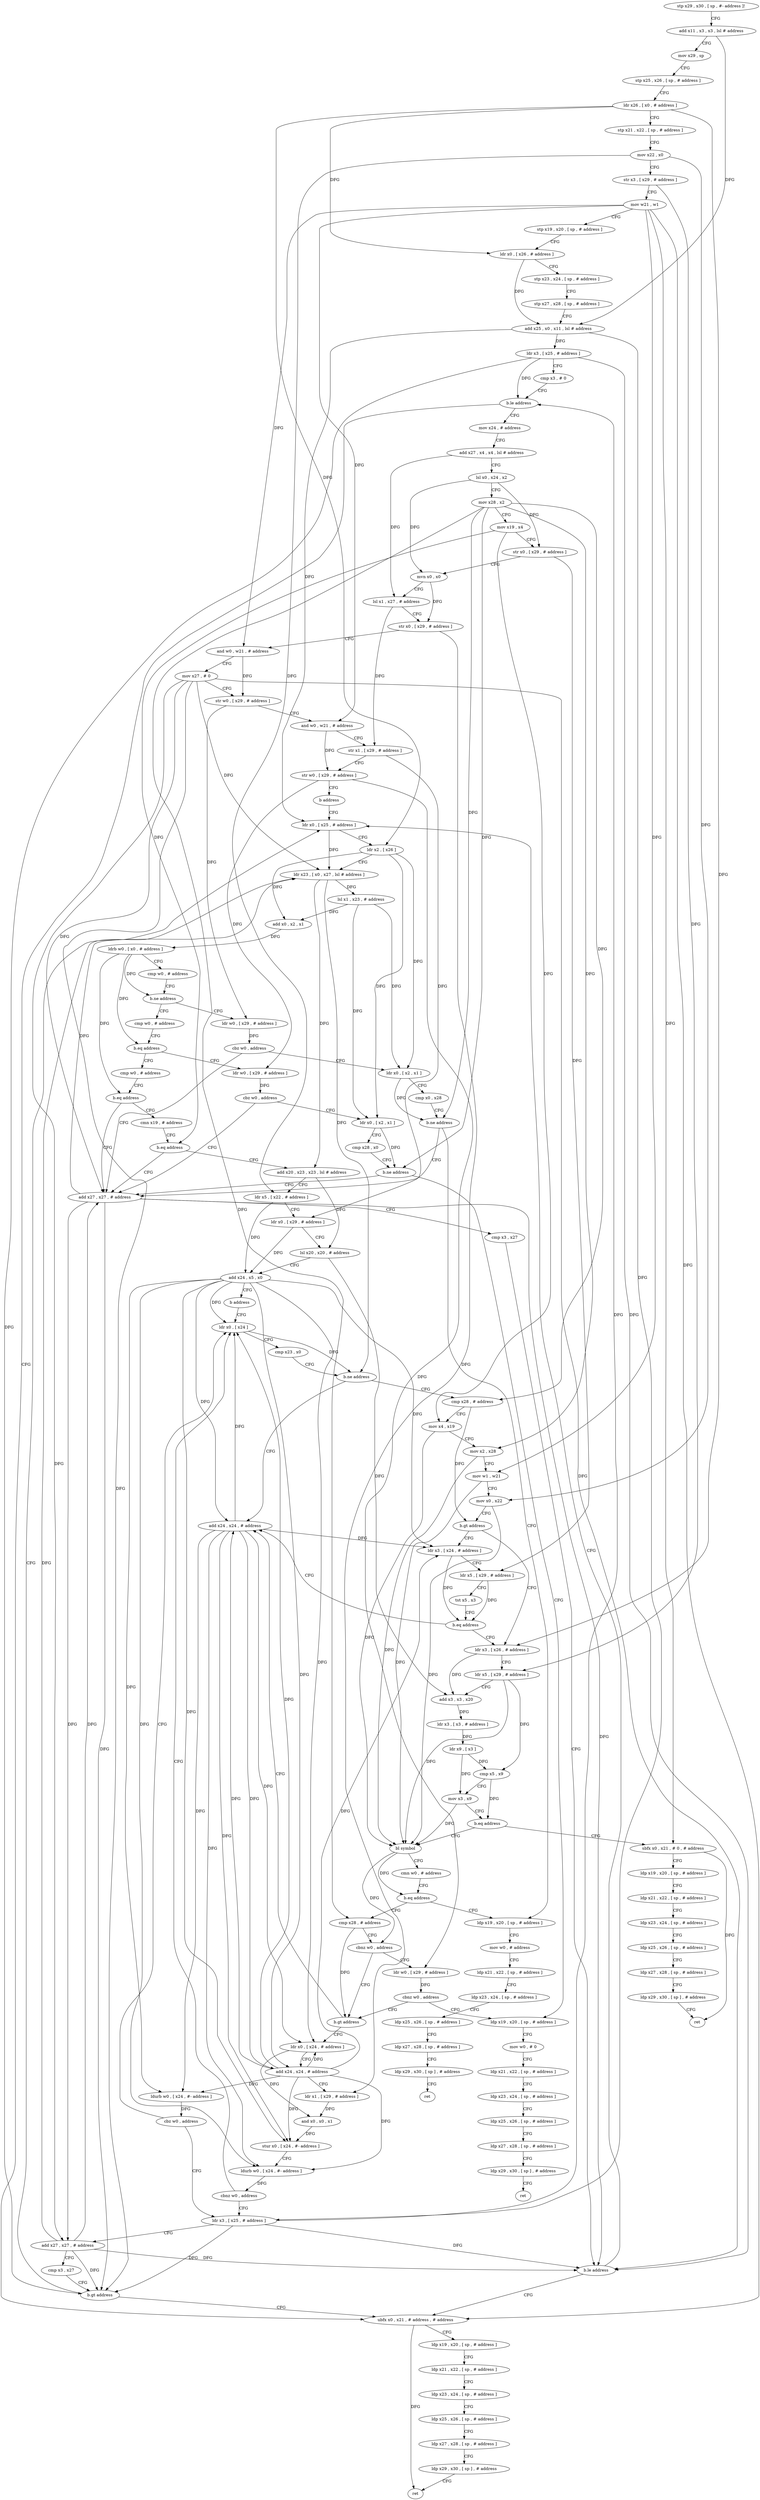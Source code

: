 digraph "func" {
"4318712" [label = "stp x29 , x30 , [ sp , #- address ]!" ]
"4318716" [label = "add x11 , x3 , x3 , lsl # address" ]
"4318720" [label = "mov x29 , sp" ]
"4318724" [label = "stp x25 , x26 , [ sp , # address ]" ]
"4318728" [label = "ldr x26 , [ x0 , # address ]" ]
"4318732" [label = "stp x21 , x22 , [ sp , # address ]" ]
"4318736" [label = "mov x22 , x0" ]
"4318740" [label = "str x3 , [ x29 , # address ]" ]
"4318744" [label = "mov w21 , w1" ]
"4318748" [label = "stp x19 , x20 , [ sp , # address ]" ]
"4318752" [label = "ldr x0 , [ x26 , # address ]" ]
"4318756" [label = "stp x23 , x24 , [ sp , # address ]" ]
"4318760" [label = "stp x27 , x28 , [ sp , # address ]" ]
"4318764" [label = "add x25 , x0 , x11 , lsl # address" ]
"4318768" [label = "ldr x3 , [ x25 , # address ]" ]
"4318772" [label = "cmp x3 , # 0" ]
"4318776" [label = "b.le address" ]
"4319164" [label = "ubfx x0 , x21 , # address , # address" ]
"4318780" [label = "mov x24 , # address" ]
"4319168" [label = "ldp x19 , x20 , [ sp , # address ]" ]
"4319172" [label = "ldp x21 , x22 , [ sp , # address ]" ]
"4319176" [label = "ldp x23 , x24 , [ sp , # address ]" ]
"4319180" [label = "ldp x25 , x26 , [ sp , # address ]" ]
"4319184" [label = "ldp x27 , x28 , [ sp , # address ]" ]
"4319188" [label = "ldp x29 , x30 , [ sp ] , # address" ]
"4319192" [label = "ret" ]
"4318784" [label = "add x27 , x4 , x4 , lsl # address" ]
"4318788" [label = "lsl x0 , x24 , x2" ]
"4318792" [label = "mov x28 , x2" ]
"4318796" [label = "mov x19 , x4" ]
"4318800" [label = "str x0 , [ x29 , # address ]" ]
"4318804" [label = "mvn x0 , x0" ]
"4318808" [label = "lsl x1 , x27 , # address" ]
"4318812" [label = "str x0 , [ x29 , # address ]" ]
"4318816" [label = "and w0 , w21 , # address" ]
"4318820" [label = "mov x27 , # 0" ]
"4318824" [label = "str w0 , [ x29 , # address ]" ]
"4318828" [label = "and w0 , w21 , # address" ]
"4318832" [label = "str x1 , [ x29 , # address ]" ]
"4318836" [label = "str w0 , [ x29 , # address ]" ]
"4318840" [label = "b address" ]
"4318876" [label = "ldr x0 , [ x25 , # address ]" ]
"4318880" [label = "ldr x2 , [ x26 ]" ]
"4318884" [label = "ldr x23 , [ x0 , x27 , lsl # address ]" ]
"4318888" [label = "lsl x1 , x23 , # address" ]
"4318892" [label = "add x0 , x2 , x1" ]
"4318896" [label = "ldrb w0 , [ x0 , # address ]" ]
"4318900" [label = "cmp w0 , # address" ]
"4318904" [label = "b.ne address" ]
"4318848" [label = "cmp w0 , # address" ]
"4318908" [label = "ldr w0 , [ x29 , # address ]" ]
"4318852" [label = "b.eq address" ]
"4319200" [label = "ldr w0 , [ x29 , # address ]" ]
"4318856" [label = "cmp w0 , # address" ]
"4318912" [label = "cbz w0 , address" ]
"4318864" [label = "add x27 , x27 , # address" ]
"4318916" [label = "ldr x0 , [ x2 , x1 ]" ]
"4319204" [label = "cbz w0 , address" ]
"4319208" [label = "ldr x0 , [ x2 , x1 ]" ]
"4318860" [label = "b.eq address" ]
"4318960" [label = "cmn x19 , # address" ]
"4318868" [label = "cmp x3 , x27" ]
"4318872" [label = "b.le address" ]
"4318920" [label = "cmp x0 , x28" ]
"4318924" [label = "b.ne address" ]
"4318928" [label = "ldp x19 , x20 , [ sp , # address ]" ]
"4319212" [label = "cmp x28 , x0" ]
"4319216" [label = "b.ne address" ]
"4319220" [label = "ldp x19 , x20 , [ sp , # address ]" ]
"4318964" [label = "b.eq address" ]
"4318968" [label = "add x20 , x23 , x23 , lsl # address" ]
"4318932" [label = "mov w0 , # address" ]
"4318936" [label = "ldp x21 , x22 , [ sp , # address ]" ]
"4318940" [label = "ldp x23 , x24 , [ sp , # address ]" ]
"4318944" [label = "ldp x25 , x26 , [ sp , # address ]" ]
"4318948" [label = "ldp x27 , x28 , [ sp , # address ]" ]
"4318952" [label = "ldp x29 , x30 , [ sp ] , # address" ]
"4318956" [label = "ret" ]
"4319224" [label = "mov w0 , # 0" ]
"4319228" [label = "ldp x21 , x22 , [ sp , # address ]" ]
"4319232" [label = "ldp x23 , x24 , [ sp , # address ]" ]
"4319236" [label = "ldp x25 , x26 , [ sp , # address ]" ]
"4319240" [label = "ldp x27 , x28 , [ sp , # address ]" ]
"4319244" [label = "ldp x29 , x30 , [ sp ] , # address" ]
"4319248" [label = "ret" ]
"4318972" [label = "ldr x5 , [ x22 , # address ]" ]
"4318976" [label = "ldr x0 , [ x29 , # address ]" ]
"4318980" [label = "lsl x20 , x20 , # address" ]
"4318984" [label = "add x24 , x5 , x0" ]
"4318988" [label = "b address" ]
"4319004" [label = "ldr x0 , [ x24 ]" ]
"4319008" [label = "cmp x23 , x0" ]
"4319012" [label = "b.ne address" ]
"4318992" [label = "add x24 , x24 , # address" ]
"4319016" [label = "cmp x28 , # address" ]
"4318996" [label = "ldurb w0 , [ x24 , #- address ]" ]
"4319000" [label = "cbz w0 , address" ]
"4319148" [label = "ldr x3 , [ x25 , # address ]" ]
"4319020" [label = "mov x4 , x19" ]
"4319024" [label = "mov x2 , x28" ]
"4319028" [label = "mov w1 , w21" ]
"4319032" [label = "mov x0 , x22" ]
"4319036" [label = "b.gt address" ]
"4319056" [label = "ldr x3 , [ x26 , # address ]" ]
"4319040" [label = "ldr x3 , [ x24 , # address ]" ]
"4319152" [label = "add x27 , x27 , # address" ]
"4319156" [label = "cmp x3 , x27" ]
"4319160" [label = "b.gt address" ]
"4319060" [label = "ldr x5 , [ x29 , # address ]" ]
"4319064" [label = "add x3 , x3 , x20" ]
"4319068" [label = "ldr x3 , [ x3 , # address ]" ]
"4319072" [label = "ldr x9 , [ x3 ]" ]
"4319076" [label = "cmp x5 , x9" ]
"4319080" [label = "mov x3 , x9" ]
"4319084" [label = "b.eq address" ]
"4319252" [label = "sbfx x0 , x21 , # 0 , # address" ]
"4319088" [label = "bl symbol" ]
"4319044" [label = "ldr x5 , [ x29 , # address ]" ]
"4319048" [label = "tst x5 , x3" ]
"4319052" [label = "b.eq address" ]
"4319256" [label = "ldp x19 , x20 , [ sp , # address ]" ]
"4319260" [label = "ldp x21 , x22 , [ sp , # address ]" ]
"4319264" [label = "ldp x23 , x24 , [ sp , # address ]" ]
"4319268" [label = "ldp x25 , x26 , [ sp , # address ]" ]
"4319272" [label = "ldp x27 , x28 , [ sp , # address ]" ]
"4319276" [label = "ldp x29 , x30 , [ sp ] , # address" ]
"4319280" [label = "ret" ]
"4319092" [label = "cmn w0 , # address" ]
"4319096" [label = "b.eq address" ]
"4319100" [label = "cmp x28 , # address" ]
"4319104" [label = "cbnz w0 , address" ]
"4319116" [label = "b.gt address" ]
"4319108" [label = "ldr w0 , [ x29 , # address ]" ]
"4319120" [label = "ldr x0 , [ x24 , # address ]" ]
"4319112" [label = "cbnz w0 , address" ]
"4319124" [label = "add x24 , x24 , # address" ]
"4319128" [label = "ldr x1 , [ x29 , # address ]" ]
"4319132" [label = "and x0 , x0 , x1" ]
"4319136" [label = "stur x0 , [ x24 , #- address ]" ]
"4319140" [label = "ldurb w0 , [ x24 , #- address ]" ]
"4319144" [label = "cbnz w0 , address" ]
"4318712" -> "4318716" [ label = "CFG" ]
"4318716" -> "4318720" [ label = "CFG" ]
"4318716" -> "4318764" [ label = "DFG" ]
"4318720" -> "4318724" [ label = "CFG" ]
"4318724" -> "4318728" [ label = "CFG" ]
"4318728" -> "4318732" [ label = "CFG" ]
"4318728" -> "4318752" [ label = "DFG" ]
"4318728" -> "4318880" [ label = "DFG" ]
"4318728" -> "4319056" [ label = "DFG" ]
"4318732" -> "4318736" [ label = "CFG" ]
"4318736" -> "4318740" [ label = "CFG" ]
"4318736" -> "4318972" [ label = "DFG" ]
"4318736" -> "4319032" [ label = "DFG" ]
"4318740" -> "4318744" [ label = "CFG" ]
"4318740" -> "4319060" [ label = "DFG" ]
"4318744" -> "4318748" [ label = "CFG" ]
"4318744" -> "4319164" [ label = "DFG" ]
"4318744" -> "4318816" [ label = "DFG" ]
"4318744" -> "4318828" [ label = "DFG" ]
"4318744" -> "4319028" [ label = "DFG" ]
"4318744" -> "4319252" [ label = "DFG" ]
"4318748" -> "4318752" [ label = "CFG" ]
"4318752" -> "4318756" [ label = "CFG" ]
"4318752" -> "4318764" [ label = "DFG" ]
"4318756" -> "4318760" [ label = "CFG" ]
"4318760" -> "4318764" [ label = "CFG" ]
"4318764" -> "4318768" [ label = "DFG" ]
"4318764" -> "4318876" [ label = "DFG" ]
"4318764" -> "4319148" [ label = "DFG" ]
"4318768" -> "4318772" [ label = "CFG" ]
"4318768" -> "4318776" [ label = "DFG" ]
"4318768" -> "4318872" [ label = "DFG" ]
"4318768" -> "4319160" [ label = "DFG" ]
"4318772" -> "4318776" [ label = "CFG" ]
"4318776" -> "4319164" [ label = "CFG" ]
"4318776" -> "4318780" [ label = "CFG" ]
"4319164" -> "4319168" [ label = "CFG" ]
"4319164" -> "4319192" [ label = "DFG" ]
"4318780" -> "4318784" [ label = "CFG" ]
"4319168" -> "4319172" [ label = "CFG" ]
"4319172" -> "4319176" [ label = "CFG" ]
"4319176" -> "4319180" [ label = "CFG" ]
"4319180" -> "4319184" [ label = "CFG" ]
"4319184" -> "4319188" [ label = "CFG" ]
"4319188" -> "4319192" [ label = "CFG" ]
"4318784" -> "4318788" [ label = "CFG" ]
"4318784" -> "4318808" [ label = "DFG" ]
"4318788" -> "4318792" [ label = "CFG" ]
"4318788" -> "4318800" [ label = "DFG" ]
"4318788" -> "4318804" [ label = "DFG" ]
"4318792" -> "4318796" [ label = "CFG" ]
"4318792" -> "4318924" [ label = "DFG" ]
"4318792" -> "4319216" [ label = "DFG" ]
"4318792" -> "4319016" [ label = "DFG" ]
"4318792" -> "4319024" [ label = "DFG" ]
"4318792" -> "4319100" [ label = "DFG" ]
"4318796" -> "4318800" [ label = "CFG" ]
"4318796" -> "4318964" [ label = "DFG" ]
"4318796" -> "4319020" [ label = "DFG" ]
"4318800" -> "4318804" [ label = "CFG" ]
"4318800" -> "4319044" [ label = "DFG" ]
"4318804" -> "4318808" [ label = "CFG" ]
"4318804" -> "4318812" [ label = "DFG" ]
"4318808" -> "4318812" [ label = "CFG" ]
"4318808" -> "4318832" [ label = "DFG" ]
"4318812" -> "4318816" [ label = "CFG" ]
"4318812" -> "4319128" [ label = "DFG" ]
"4318816" -> "4318820" [ label = "CFG" ]
"4318816" -> "4318824" [ label = "DFG" ]
"4318820" -> "4318824" [ label = "CFG" ]
"4318820" -> "4318884" [ label = "DFG" ]
"4318820" -> "4318864" [ label = "DFG" ]
"4318820" -> "4318872" [ label = "DFG" ]
"4318820" -> "4319152" [ label = "DFG" ]
"4318820" -> "4319160" [ label = "DFG" ]
"4318824" -> "4318828" [ label = "CFG" ]
"4318824" -> "4318908" [ label = "DFG" ]
"4318828" -> "4318832" [ label = "CFG" ]
"4318828" -> "4318836" [ label = "DFG" ]
"4318832" -> "4318836" [ label = "CFG" ]
"4318832" -> "4318976" [ label = "DFG" ]
"4318836" -> "4318840" [ label = "CFG" ]
"4318836" -> "4319200" [ label = "DFG" ]
"4318836" -> "4319108" [ label = "DFG" ]
"4318840" -> "4318876" [ label = "CFG" ]
"4318876" -> "4318880" [ label = "CFG" ]
"4318876" -> "4318884" [ label = "DFG" ]
"4318880" -> "4318884" [ label = "CFG" ]
"4318880" -> "4318892" [ label = "DFG" ]
"4318880" -> "4318916" [ label = "DFG" ]
"4318880" -> "4319208" [ label = "DFG" ]
"4318884" -> "4318888" [ label = "DFG" ]
"4318884" -> "4318968" [ label = "DFG" ]
"4318884" -> "4319012" [ label = "DFG" ]
"4318888" -> "4318892" [ label = "DFG" ]
"4318888" -> "4318916" [ label = "DFG" ]
"4318888" -> "4319208" [ label = "DFG" ]
"4318892" -> "4318896" [ label = "DFG" ]
"4318896" -> "4318900" [ label = "CFG" ]
"4318896" -> "4318904" [ label = "DFG" ]
"4318896" -> "4318852" [ label = "DFG" ]
"4318896" -> "4318860" [ label = "DFG" ]
"4318900" -> "4318904" [ label = "CFG" ]
"4318904" -> "4318848" [ label = "CFG" ]
"4318904" -> "4318908" [ label = "CFG" ]
"4318848" -> "4318852" [ label = "CFG" ]
"4318908" -> "4318912" [ label = "DFG" ]
"4318852" -> "4319200" [ label = "CFG" ]
"4318852" -> "4318856" [ label = "CFG" ]
"4319200" -> "4319204" [ label = "DFG" ]
"4318856" -> "4318860" [ label = "CFG" ]
"4318912" -> "4318864" [ label = "CFG" ]
"4318912" -> "4318916" [ label = "CFG" ]
"4318864" -> "4318868" [ label = "CFG" ]
"4318864" -> "4318884" [ label = "DFG" ]
"4318864" -> "4318872" [ label = "DFG" ]
"4318864" -> "4319152" [ label = "DFG" ]
"4318864" -> "4319160" [ label = "DFG" ]
"4318916" -> "4318920" [ label = "CFG" ]
"4318916" -> "4318924" [ label = "DFG" ]
"4319204" -> "4318864" [ label = "CFG" ]
"4319204" -> "4319208" [ label = "CFG" ]
"4319208" -> "4319212" [ label = "CFG" ]
"4319208" -> "4319216" [ label = "DFG" ]
"4318860" -> "4318960" [ label = "CFG" ]
"4318860" -> "4318864" [ label = "CFG" ]
"4318960" -> "4318964" [ label = "CFG" ]
"4318868" -> "4318872" [ label = "CFG" ]
"4318872" -> "4319164" [ label = "CFG" ]
"4318872" -> "4318876" [ label = "CFG" ]
"4318920" -> "4318924" [ label = "CFG" ]
"4318924" -> "4318864" [ label = "CFG" ]
"4318924" -> "4318928" [ label = "CFG" ]
"4318928" -> "4318932" [ label = "CFG" ]
"4319212" -> "4319216" [ label = "CFG" ]
"4319216" -> "4318864" [ label = "CFG" ]
"4319216" -> "4319220" [ label = "CFG" ]
"4319220" -> "4319224" [ label = "CFG" ]
"4318964" -> "4318864" [ label = "CFG" ]
"4318964" -> "4318968" [ label = "CFG" ]
"4318968" -> "4318972" [ label = "CFG" ]
"4318968" -> "4318980" [ label = "DFG" ]
"4318932" -> "4318936" [ label = "CFG" ]
"4318936" -> "4318940" [ label = "CFG" ]
"4318940" -> "4318944" [ label = "CFG" ]
"4318944" -> "4318948" [ label = "CFG" ]
"4318948" -> "4318952" [ label = "CFG" ]
"4318952" -> "4318956" [ label = "CFG" ]
"4319224" -> "4319228" [ label = "CFG" ]
"4319228" -> "4319232" [ label = "CFG" ]
"4319232" -> "4319236" [ label = "CFG" ]
"4319236" -> "4319240" [ label = "CFG" ]
"4319240" -> "4319244" [ label = "CFG" ]
"4319244" -> "4319248" [ label = "CFG" ]
"4318972" -> "4318976" [ label = "CFG" ]
"4318972" -> "4318984" [ label = "DFG" ]
"4318976" -> "4318980" [ label = "CFG" ]
"4318976" -> "4318984" [ label = "DFG" ]
"4318980" -> "4318984" [ label = "CFG" ]
"4318980" -> "4319064" [ label = "DFG" ]
"4318984" -> "4318988" [ label = "CFG" ]
"4318984" -> "4319004" [ label = "DFG" ]
"4318984" -> "4318992" [ label = "DFG" ]
"4318984" -> "4318996" [ label = "DFG" ]
"4318984" -> "4319040" [ label = "DFG" ]
"4318984" -> "4319120" [ label = "DFG" ]
"4318984" -> "4319124" [ label = "DFG" ]
"4318984" -> "4319136" [ label = "DFG" ]
"4318984" -> "4319140" [ label = "DFG" ]
"4318988" -> "4319004" [ label = "CFG" ]
"4319004" -> "4319008" [ label = "CFG" ]
"4319004" -> "4319012" [ label = "DFG" ]
"4319008" -> "4319012" [ label = "CFG" ]
"4319012" -> "4318992" [ label = "CFG" ]
"4319012" -> "4319016" [ label = "CFG" ]
"4318992" -> "4318996" [ label = "DFG" ]
"4318992" -> "4319004" [ label = "DFG" ]
"4318992" -> "4319040" [ label = "DFG" ]
"4318992" -> "4319120" [ label = "DFG" ]
"4318992" -> "4319124" [ label = "DFG" ]
"4318992" -> "4319136" [ label = "DFG" ]
"4318992" -> "4319140" [ label = "DFG" ]
"4319016" -> "4319020" [ label = "CFG" ]
"4319016" -> "4319036" [ label = "DFG" ]
"4318996" -> "4319000" [ label = "DFG" ]
"4319000" -> "4319148" [ label = "CFG" ]
"4319000" -> "4319004" [ label = "CFG" ]
"4319148" -> "4319152" [ label = "CFG" ]
"4319148" -> "4318776" [ label = "DFG" ]
"4319148" -> "4318872" [ label = "DFG" ]
"4319148" -> "4319160" [ label = "DFG" ]
"4319020" -> "4319024" [ label = "CFG" ]
"4319020" -> "4319088" [ label = "DFG" ]
"4319024" -> "4319028" [ label = "CFG" ]
"4319024" -> "4319088" [ label = "DFG" ]
"4319028" -> "4319032" [ label = "CFG" ]
"4319028" -> "4319088" [ label = "DFG" ]
"4319032" -> "4319036" [ label = "CFG" ]
"4319032" -> "4319088" [ label = "DFG" ]
"4319036" -> "4319056" [ label = "CFG" ]
"4319036" -> "4319040" [ label = "CFG" ]
"4319056" -> "4319060" [ label = "CFG" ]
"4319056" -> "4319064" [ label = "DFG" ]
"4319040" -> "4319044" [ label = "CFG" ]
"4319040" -> "4319052" [ label = "DFG" ]
"4319152" -> "4319156" [ label = "CFG" ]
"4319152" -> "4318884" [ label = "DFG" ]
"4319152" -> "4318864" [ label = "DFG" ]
"4319152" -> "4318872" [ label = "DFG" ]
"4319152" -> "4319160" [ label = "DFG" ]
"4319156" -> "4319160" [ label = "CFG" ]
"4319160" -> "4318876" [ label = "CFG" ]
"4319160" -> "4319164" [ label = "CFG" ]
"4319060" -> "4319064" [ label = "CFG" ]
"4319060" -> "4319076" [ label = "DFG" ]
"4319060" -> "4319088" [ label = "DFG" ]
"4319064" -> "4319068" [ label = "DFG" ]
"4319068" -> "4319072" [ label = "DFG" ]
"4319072" -> "4319076" [ label = "DFG" ]
"4319072" -> "4319080" [ label = "DFG" ]
"4319076" -> "4319080" [ label = "CFG" ]
"4319076" -> "4319084" [ label = "DFG" ]
"4319080" -> "4319084" [ label = "CFG" ]
"4319080" -> "4319088" [ label = "DFG" ]
"4319084" -> "4319252" [ label = "CFG" ]
"4319084" -> "4319088" [ label = "CFG" ]
"4319252" -> "4319256" [ label = "CFG" ]
"4319252" -> "4319280" [ label = "DFG" ]
"4319088" -> "4319092" [ label = "CFG" ]
"4319088" -> "4319096" [ label = "DFG" ]
"4319088" -> "4319104" [ label = "DFG" ]
"4319044" -> "4319048" [ label = "CFG" ]
"4319044" -> "4319052" [ label = "DFG" ]
"4319048" -> "4319052" [ label = "CFG" ]
"4319052" -> "4318992" [ label = "CFG" ]
"4319052" -> "4319056" [ label = "CFG" ]
"4319256" -> "4319260" [ label = "CFG" ]
"4319260" -> "4319264" [ label = "CFG" ]
"4319264" -> "4319268" [ label = "CFG" ]
"4319268" -> "4319272" [ label = "CFG" ]
"4319272" -> "4319276" [ label = "CFG" ]
"4319276" -> "4319280" [ label = "CFG" ]
"4319092" -> "4319096" [ label = "CFG" ]
"4319096" -> "4318928" [ label = "CFG" ]
"4319096" -> "4319100" [ label = "CFG" ]
"4319100" -> "4319104" [ label = "CFG" ]
"4319100" -> "4319116" [ label = "DFG" ]
"4319104" -> "4319116" [ label = "CFG" ]
"4319104" -> "4319108" [ label = "CFG" ]
"4319116" -> "4318992" [ label = "CFG" ]
"4319116" -> "4319120" [ label = "CFG" ]
"4319108" -> "4319112" [ label = "DFG" ]
"4319120" -> "4319124" [ label = "CFG" ]
"4319120" -> "4319132" [ label = "DFG" ]
"4319112" -> "4319220" [ label = "CFG" ]
"4319112" -> "4319116" [ label = "CFG" ]
"4319124" -> "4319128" [ label = "CFG" ]
"4319124" -> "4319004" [ label = "DFG" ]
"4319124" -> "4318992" [ label = "DFG" ]
"4319124" -> "4318996" [ label = "DFG" ]
"4319124" -> "4319040" [ label = "DFG" ]
"4319124" -> "4319120" [ label = "DFG" ]
"4319124" -> "4319136" [ label = "DFG" ]
"4319124" -> "4319140" [ label = "DFG" ]
"4319128" -> "4319132" [ label = "DFG" ]
"4319132" -> "4319136" [ label = "DFG" ]
"4319136" -> "4319140" [ label = "CFG" ]
"4319140" -> "4319144" [ label = "DFG" ]
"4319144" -> "4319004" [ label = "CFG" ]
"4319144" -> "4319148" [ label = "CFG" ]
}

